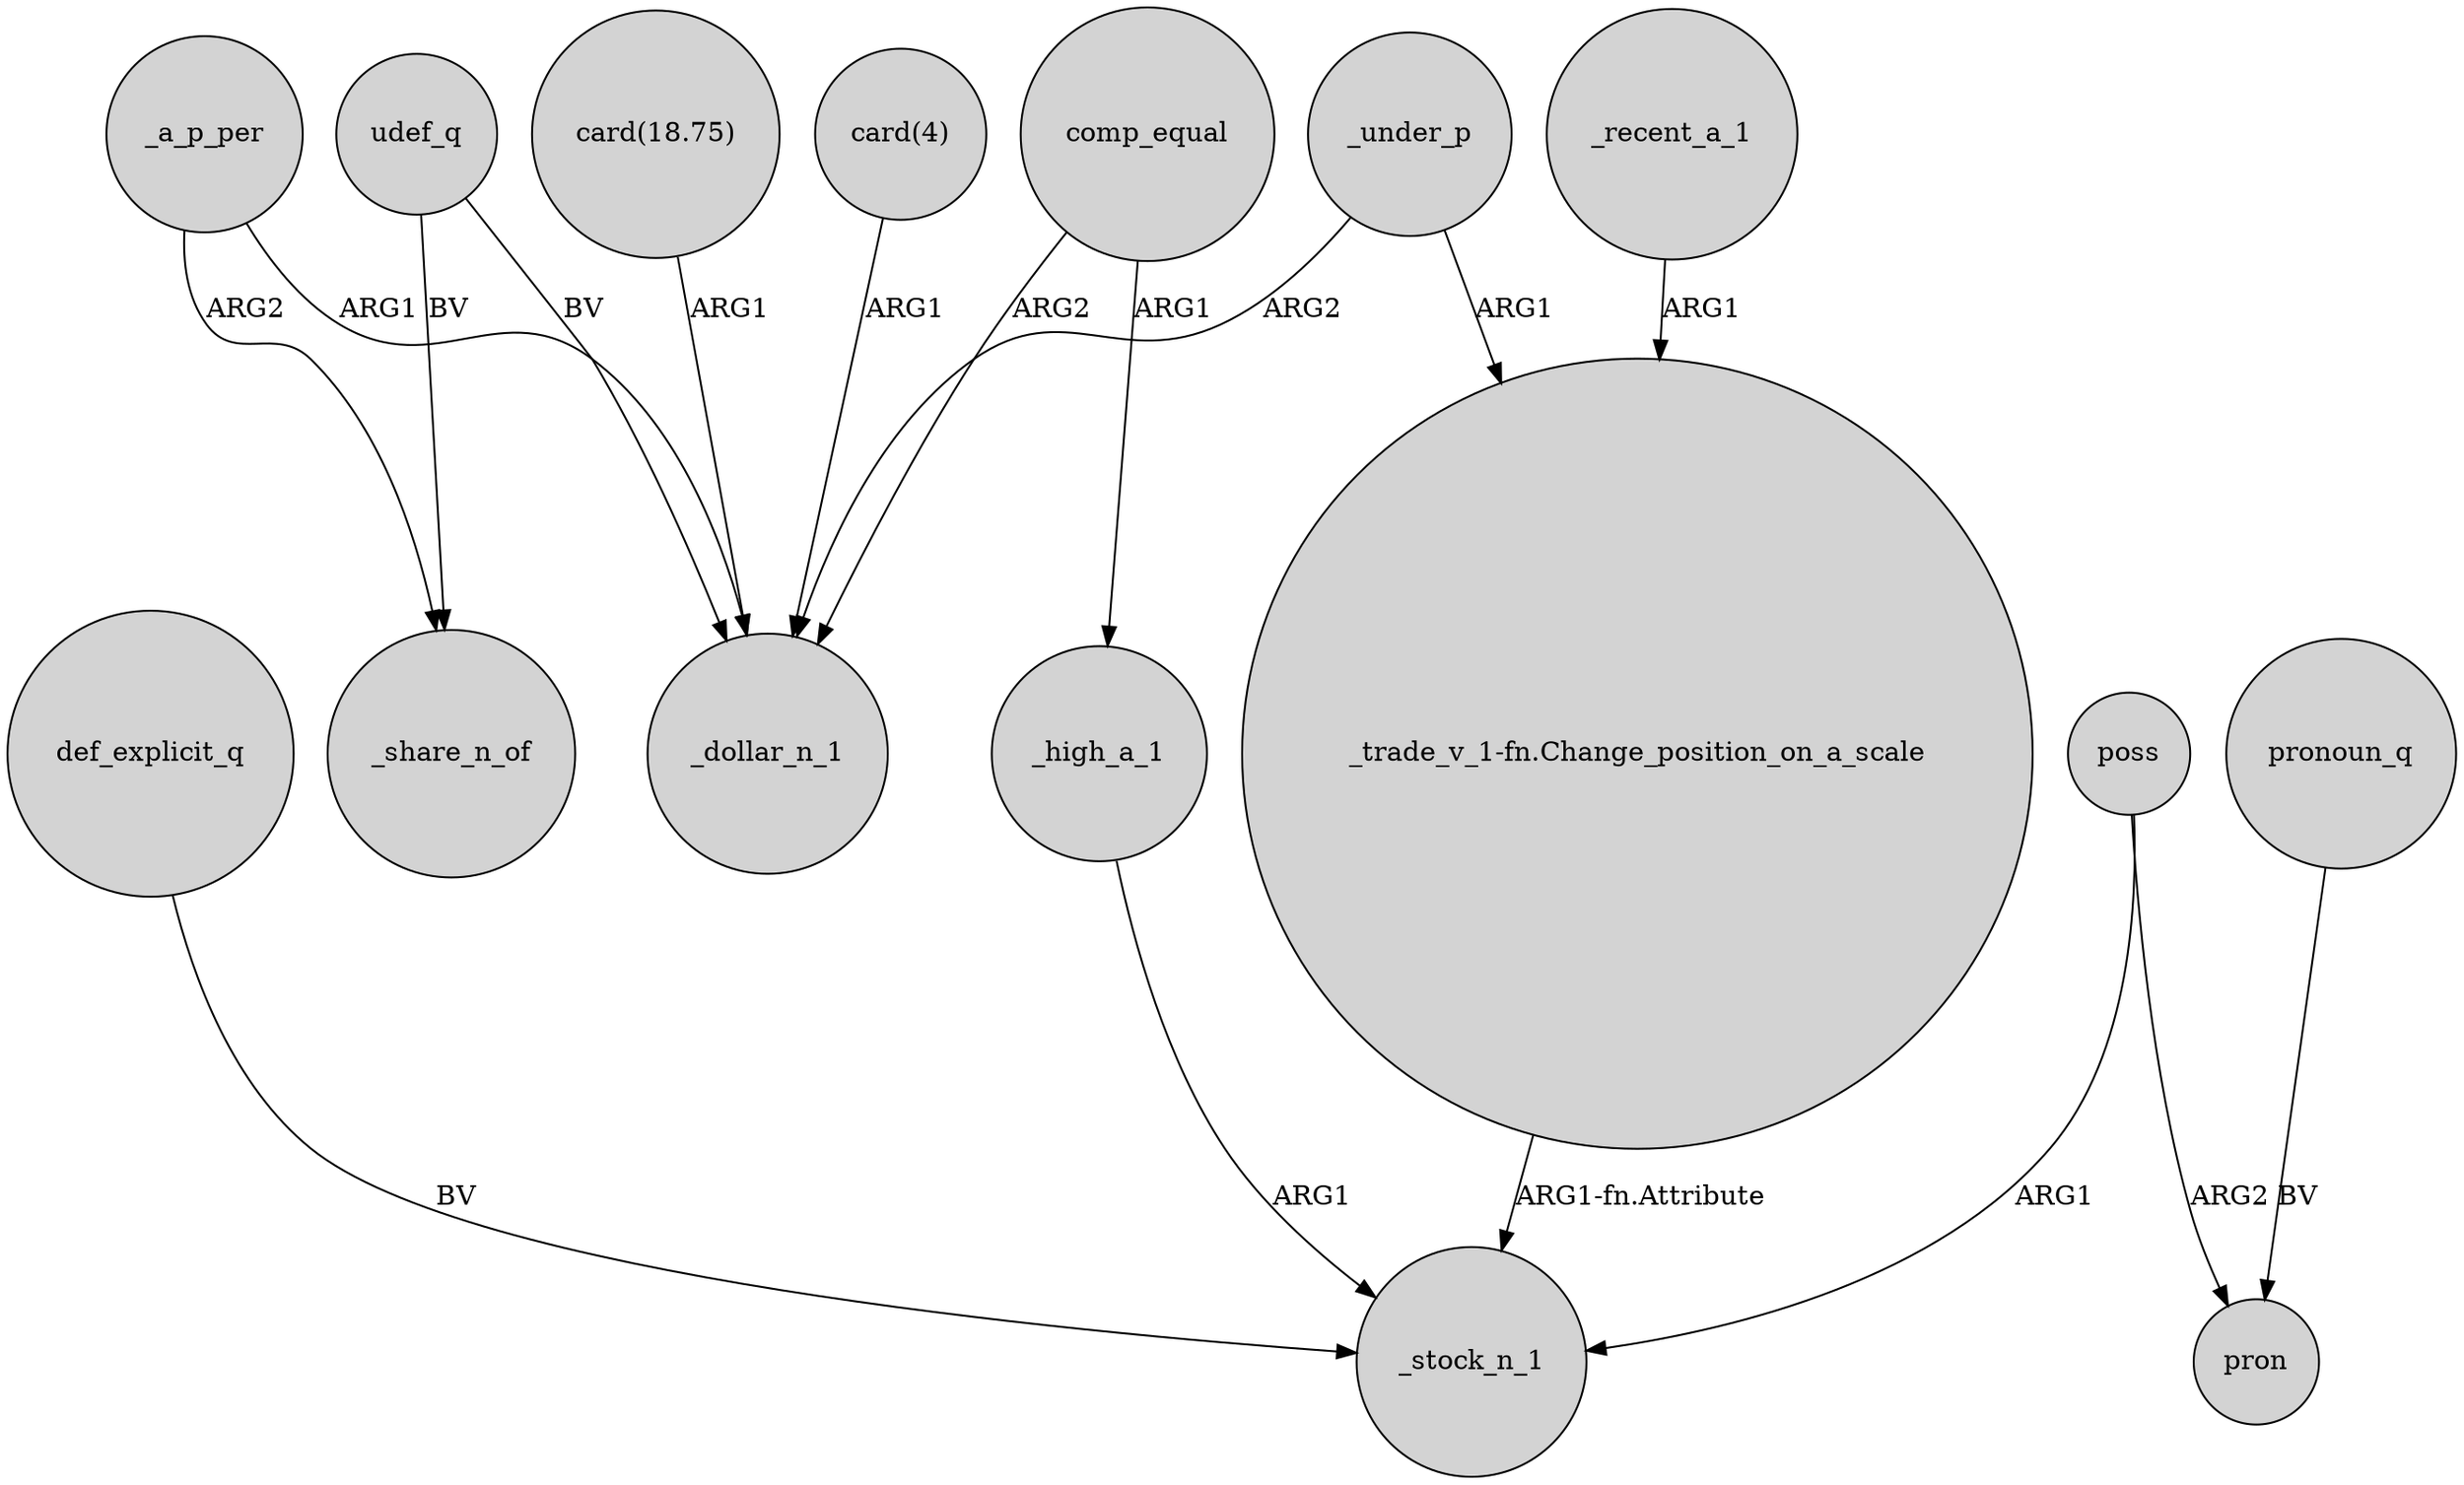 digraph {
	node [shape=circle style=filled]
	comp_equal -> _dollar_n_1 [label=ARG2]
	_a_p_per -> _share_n_of [label=ARG2]
	def_explicit_q -> _stock_n_1 [label=BV]
	udef_q -> _share_n_of [label=BV]
	_under_p -> _dollar_n_1 [label=ARG2]
	udef_q -> _dollar_n_1 [label=BV]
	poss -> _stock_n_1 [label=ARG1]
	"_trade_v_1-fn.Change_position_on_a_scale" -> _stock_n_1 [label="ARG1-fn.Attribute"]
	_under_p -> "_trade_v_1-fn.Change_position_on_a_scale" [label=ARG1]
	"card(18.75)" -> _dollar_n_1 [label=ARG1]
	"card(4)" -> _dollar_n_1 [label=ARG1]
	comp_equal -> _high_a_1 [label=ARG1]
	_recent_a_1 -> "_trade_v_1-fn.Change_position_on_a_scale" [label=ARG1]
	pronoun_q -> pron [label=BV]
	_high_a_1 -> _stock_n_1 [label=ARG1]
	poss -> pron [label=ARG2]
	_a_p_per -> _dollar_n_1 [label=ARG1]
}
